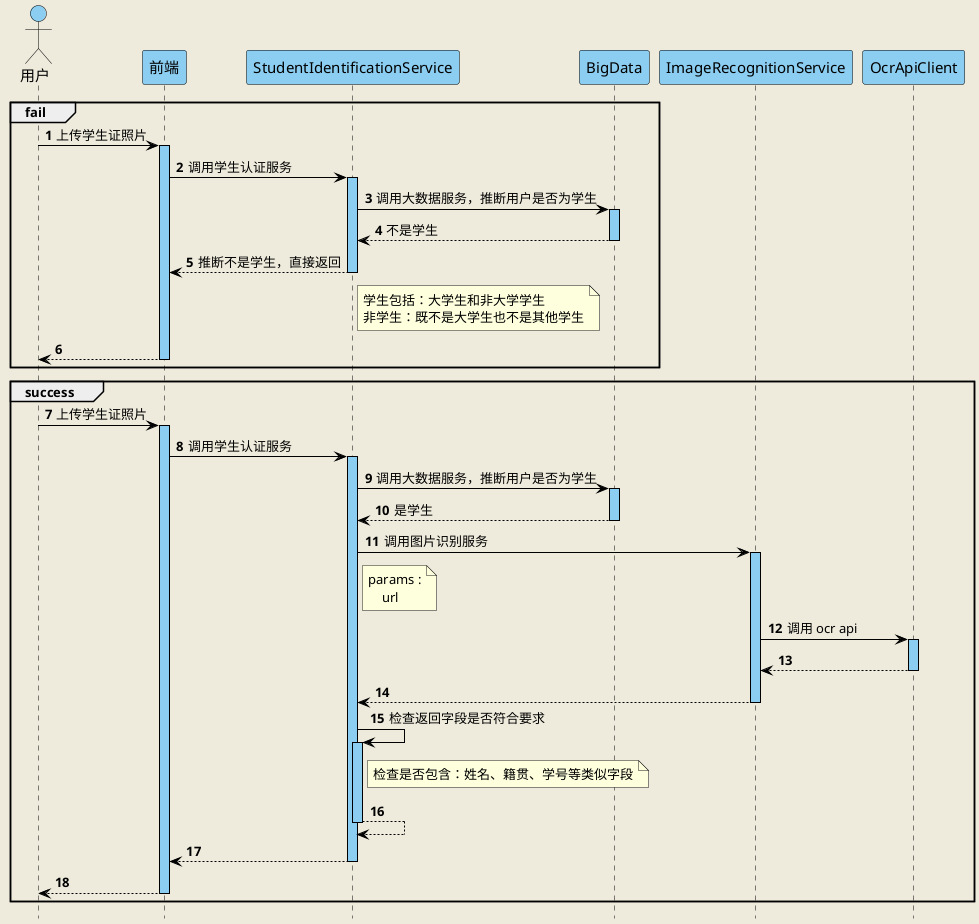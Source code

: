 @startuml
'https://plantuml.com/sequence-diagram
hide footbox
skinparam backgroundColor #EEEBDC
autoActivate on
autonumber

skinparam sequence {
ArrowColor black
ActorBorderColor black
LifeLineBorderColor black
LifeLineBackgroundColor #8CCEF1

ParticipantBorderColor black
ParticipantBackgroundColor #8CCEF1
'ParticipantFontName Impact
ParticipantFontSize 15
ParticipantFontColor black

ActorBackgroundColor #8CCEF1
ActorFontColor black
ActorFontSize 15
ActorFontName Aapex
}

actor 用户 as user
participant 前端 as front
participant StudentIdentificationService as studentIdentificationService
participant BigData as bigData
participant ImageRecognitionService as imageRecognitionService
participant OcrApiClient as ocrApiClient

group fail
    user -> front : 上传学生证照片

    front -> studentIdentificationService : 调用学生认证服务

    studentIdentificationService -> bigData : 调用大数据服务，推断用户是否为学生
    return 不是学生

    studentIdentificationService --> front : 推断不是学生，直接返回
    note right of studentIdentificationService
        学生包括：大学生和非大学学生
        非学生：既不是大学生也不是其他学生
    end note
    return
end group

group success
    user -> front : 上传学生证照片

        front -> studentIdentificationService : 调用学生认证服务

        studentIdentificationService -> bigData : 调用大数据服务，推断用户是否为学生
        return 是学生

    studentIdentificationService -> imageRecognitionService: 调用图片识别服务
    note right of studentIdentificationService
        params :
            url
    end note

    imageRecognitionService -> ocrApiClient: 调用 ocr api
    return
    return

    studentIdentificationService -> studentIdentificationService : 检查返回字段是否符合要求
    note right of studentIdentificationService
        检查是否包含：姓名、籍贯、学号等类似字段
    end note
    return
    return
    return
end group
@enduml